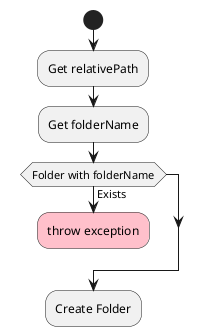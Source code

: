 @startuml
'https://plantuml.com/activity-diagram-beta

start
    :Get relativePath;
    :Get folderName;

    if (Folder with folderName) is (Exists) then
        #pink:throw exception;
        kill
    endif
    :Create Folder;
    kill

@enduml
